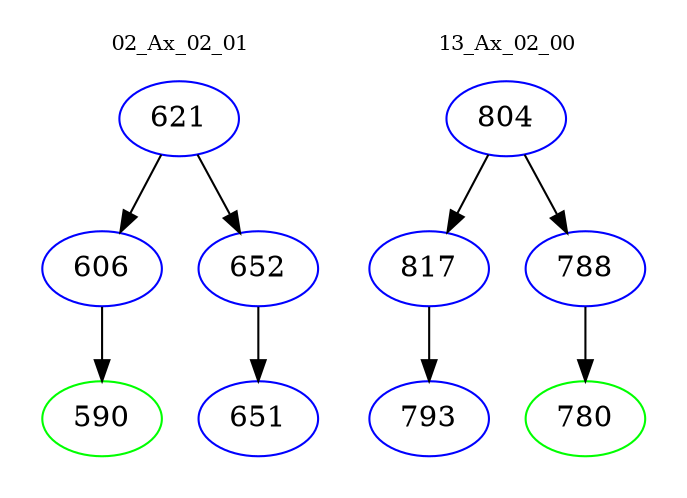 digraph{
subgraph cluster_0 {
color = white
label = "02_Ax_02_01";
fontsize=10;
T0_621 [label="621", color="blue"]
T0_621 -> T0_606 [color="black"]
T0_606 [label="606", color="blue"]
T0_606 -> T0_590 [color="black"]
T0_590 [label="590", color="green"]
T0_621 -> T0_652 [color="black"]
T0_652 [label="652", color="blue"]
T0_652 -> T0_651 [color="black"]
T0_651 [label="651", color="blue"]
}
subgraph cluster_1 {
color = white
label = "13_Ax_02_00";
fontsize=10;
T1_804 [label="804", color="blue"]
T1_804 -> T1_817 [color="black"]
T1_817 [label="817", color="blue"]
T1_817 -> T1_793 [color="black"]
T1_793 [label="793", color="blue"]
T1_804 -> T1_788 [color="black"]
T1_788 [label="788", color="blue"]
T1_788 -> T1_780 [color="black"]
T1_780 [label="780", color="green"]
}
}

